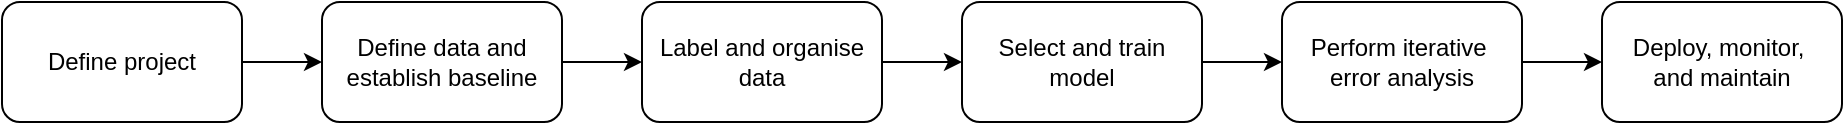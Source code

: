<mxfile border="50" scale="3" compressed="false" locked="false" version="28.2.7">
  <diagram name="Blank" id="YmL12bMKpDGza6XwsDPr">
    <mxGraphModel dx="1018" dy="606" grid="1" gridSize="10" guides="1" tooltips="1" connect="1" arrows="1" fold="1" page="1" pageScale="1" pageWidth="1169" pageHeight="827" background="none" math="1" shadow="0">
      <root>
        <mxCell id="X5NqExCQtvZxIxQ7pmgY-0" />
        <mxCell id="1" parent="X5NqExCQtvZxIxQ7pmgY-0" />
        <mxCell id="PiNqOppHkrDKJdgff9Hh-7" style="edgeStyle=orthogonalEdgeStyle;rounded=0;orthogonalLoop=1;jettySize=auto;html=1;exitX=1;exitY=0.5;exitDx=0;exitDy=0;entryX=0;entryY=0.5;entryDx=0;entryDy=0;" edge="1" parent="1" source="PiNqOppHkrDKJdgff9Hh-1" target="PiNqOppHkrDKJdgff9Hh-2">
          <mxGeometry relative="1" as="geometry" />
        </mxCell>
        <mxCell id="PiNqOppHkrDKJdgff9Hh-1" value="Define project" style="rounded=1;whiteSpace=wrap;html=1;" vertex="1" parent="1">
          <mxGeometry x="40" y="120" width="120" height="60" as="geometry" />
        </mxCell>
        <mxCell id="PiNqOppHkrDKJdgff9Hh-8" style="edgeStyle=orthogonalEdgeStyle;rounded=0;orthogonalLoop=1;jettySize=auto;html=1;exitX=1;exitY=0.5;exitDx=0;exitDy=0;entryX=0;entryY=0.5;entryDx=0;entryDy=0;" edge="1" parent="1" source="PiNqOppHkrDKJdgff9Hh-2" target="PiNqOppHkrDKJdgff9Hh-3">
          <mxGeometry relative="1" as="geometry" />
        </mxCell>
        <mxCell id="PiNqOppHkrDKJdgff9Hh-2" value="Define data and establish baseline" style="rounded=1;whiteSpace=wrap;html=1;" vertex="1" parent="1">
          <mxGeometry x="200" y="120" width="120" height="60" as="geometry" />
        </mxCell>
        <mxCell id="PiNqOppHkrDKJdgff9Hh-9" style="edgeStyle=orthogonalEdgeStyle;rounded=0;orthogonalLoop=1;jettySize=auto;html=1;exitX=1;exitY=0.5;exitDx=0;exitDy=0;entryX=0;entryY=0.5;entryDx=0;entryDy=0;" edge="1" parent="1" source="PiNqOppHkrDKJdgff9Hh-3" target="PiNqOppHkrDKJdgff9Hh-4">
          <mxGeometry relative="1" as="geometry" />
        </mxCell>
        <mxCell id="PiNqOppHkrDKJdgff9Hh-3" value="Label and organise data" style="rounded=1;whiteSpace=wrap;html=1;" vertex="1" parent="1">
          <mxGeometry x="360" y="120" width="120" height="60" as="geometry" />
        </mxCell>
        <mxCell id="PiNqOppHkrDKJdgff9Hh-10" style="edgeStyle=orthogonalEdgeStyle;rounded=0;orthogonalLoop=1;jettySize=auto;html=1;exitX=1;exitY=0.5;exitDx=0;exitDy=0;entryX=0;entryY=0.5;entryDx=0;entryDy=0;" edge="1" parent="1" source="PiNqOppHkrDKJdgff9Hh-4" target="PiNqOppHkrDKJdgff9Hh-5">
          <mxGeometry relative="1" as="geometry" />
        </mxCell>
        <mxCell id="PiNqOppHkrDKJdgff9Hh-4" value="Select and train model" style="rounded=1;whiteSpace=wrap;html=1;" vertex="1" parent="1">
          <mxGeometry x="520" y="120" width="120" height="60" as="geometry" />
        </mxCell>
        <mxCell id="PiNqOppHkrDKJdgff9Hh-11" style="edgeStyle=orthogonalEdgeStyle;rounded=0;orthogonalLoop=1;jettySize=auto;html=1;exitX=1;exitY=0.5;exitDx=0;exitDy=0;entryX=0;entryY=0.5;entryDx=0;entryDy=0;" edge="1" parent="1" source="PiNqOppHkrDKJdgff9Hh-5" target="PiNqOppHkrDKJdgff9Hh-6">
          <mxGeometry relative="1" as="geometry" />
        </mxCell>
        <mxCell id="PiNqOppHkrDKJdgff9Hh-5" value="Perform iterative&amp;nbsp;&lt;div&gt;error analysis&lt;/div&gt;" style="rounded=1;whiteSpace=wrap;html=1;" vertex="1" parent="1">
          <mxGeometry x="680" y="120" width="120" height="60" as="geometry" />
        </mxCell>
        <mxCell id="PiNqOppHkrDKJdgff9Hh-6" value="Deploy, monitor,&amp;nbsp;&lt;div&gt;and maintain&lt;/div&gt;" style="rounded=1;whiteSpace=wrap;html=1;" vertex="1" parent="1">
          <mxGeometry x="840" y="120" width="120" height="60" as="geometry" />
        </mxCell>
      </root>
    </mxGraphModel>
  </diagram>
</mxfile>
